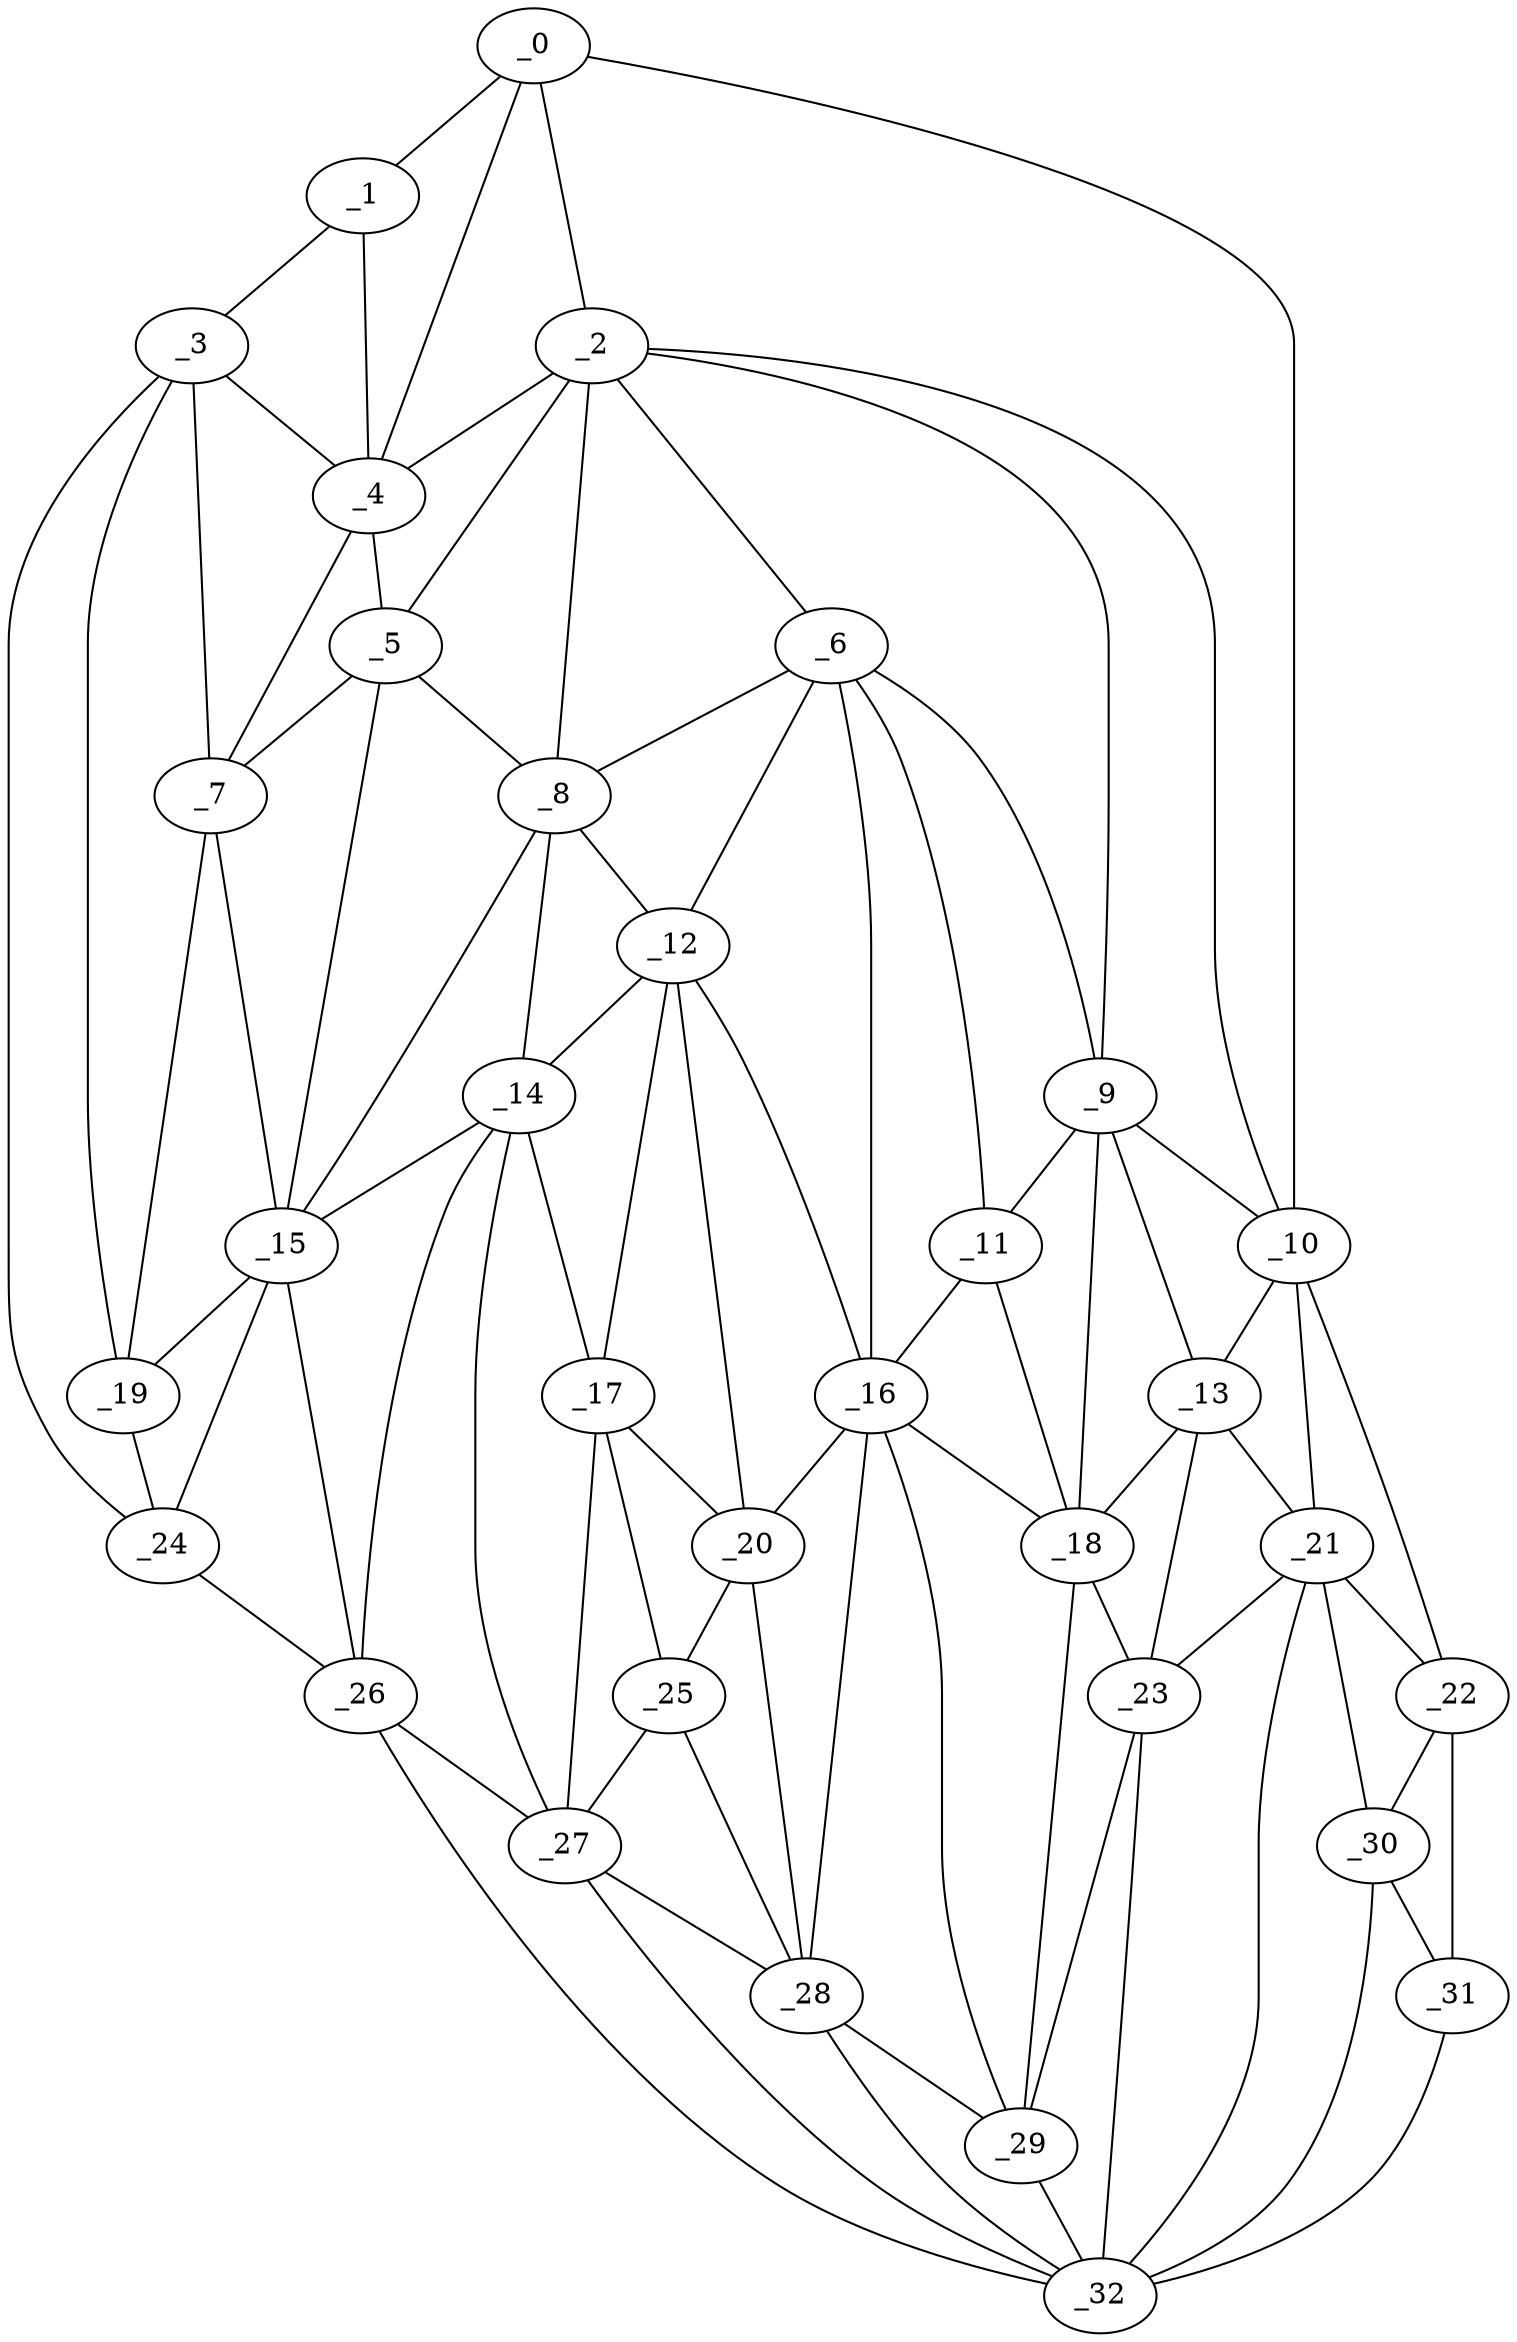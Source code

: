 graph "obj7__315.gxl" {
	_0	 [x=37,
		y=9];
	_1	 [x=47,
		y=5];
	_0 -- _1	 [valence=1];
	_2	 [x=51,
		y=29];
	_0 -- _2	 [valence=1];
	_4	 [x=57,
		y=19];
	_0 -- _4	 [valence=2];
	_10	 [x=72,
		y=102];
	_0 -- _10	 [valence=1];
	_3	 [x=52,
		y=3];
	_1 -- _3	 [valence=1];
	_1 -- _4	 [valence=2];
	_2 -- _4	 [valence=1];
	_5	 [x=66,
		y=23];
	_2 -- _5	 [valence=2];
	_6	 [x=66,
		y=55];
	_2 -- _6	 [valence=2];
	_8	 [x=68,
		y=28];
	_2 -- _8	 [valence=2];
	_9	 [x=70,
		y=73];
	_2 -- _9	 [valence=1];
	_2 -- _10	 [valence=2];
	_3 -- _4	 [valence=2];
	_7	 [x=68,
		y=11];
	_3 -- _7	 [valence=2];
	_19	 [x=86,
		y=12];
	_3 -- _19	 [valence=2];
	_24	 [x=94,
		y=14];
	_3 -- _24	 [valence=1];
	_4 -- _5	 [valence=2];
	_4 -- _7	 [valence=1];
	_5 -- _7	 [valence=2];
	_5 -- _8	 [valence=2];
	_15	 [x=80,
		y=19];
	_5 -- _15	 [valence=1];
	_6 -- _8	 [valence=2];
	_6 -- _9	 [valence=1];
	_11	 [x=73,
		y=67];
	_6 -- _11	 [valence=1];
	_12	 [x=76,
		y=51];
	_6 -- _12	 [valence=1];
	_16	 [x=80,
		y=62];
	_6 -- _16	 [valence=1];
	_7 -- _15	 [valence=2];
	_7 -- _19	 [valence=2];
	_8 -- _12	 [valence=2];
	_14	 [x=77,
		y=30];
	_8 -- _14	 [valence=2];
	_8 -- _15	 [valence=2];
	_9 -- _10	 [valence=2];
	_9 -- _11	 [valence=2];
	_13	 [x=76,
		y=98];
	_9 -- _13	 [valence=2];
	_18	 [x=81,
		y=81];
	_9 -- _18	 [valence=2];
	_10 -- _13	 [valence=1];
	_21	 [x=89,
		y=99];
	_10 -- _21	 [valence=2];
	_22	 [x=90,
		y=120];
	_10 -- _22	 [valence=1];
	_11 -- _16	 [valence=2];
	_11 -- _18	 [valence=1];
	_12 -- _14	 [valence=2];
	_12 -- _16	 [valence=2];
	_17	 [x=81,
		y=46];
	_12 -- _17	 [valence=2];
	_20	 [x=88,
		y=51];
	_12 -- _20	 [valence=1];
	_13 -- _18	 [valence=2];
	_13 -- _21	 [valence=2];
	_23	 [x=91,
		y=88];
	_13 -- _23	 [valence=2];
	_14 -- _15	 [valence=1];
	_14 -- _17	 [valence=1];
	_26	 [x=97,
		y=24];
	_14 -- _26	 [valence=2];
	_27	 [x=97,
		y=37];
	_14 -- _27	 [valence=2];
	_15 -- _19	 [valence=2];
	_15 -- _24	 [valence=1];
	_15 -- _26	 [valence=2];
	_16 -- _18	 [valence=1];
	_16 -- _20	 [valence=2];
	_28	 [x=97,
		y=55];
	_16 -- _28	 [valence=1];
	_29	 [x=97,
		y=78];
	_16 -- _29	 [valence=2];
	_17 -- _20	 [valence=2];
	_25	 [x=96,
		y=48];
	_17 -- _25	 [valence=2];
	_17 -- _27	 [valence=2];
	_18 -- _23	 [valence=1];
	_18 -- _29	 [valence=1];
	_19 -- _24	 [valence=2];
	_20 -- _25	 [valence=2];
	_20 -- _28	 [valence=2];
	_21 -- _22	 [valence=2];
	_21 -- _23	 [valence=1];
	_30	 [x=97,
		y=104];
	_21 -- _30	 [valence=2];
	_32	 [x=98,
		y=96];
	_21 -- _32	 [valence=1];
	_22 -- _30	 [valence=1];
	_31	 [x=97,
		y=117];
	_22 -- _31	 [valence=1];
	_23 -- _29	 [valence=2];
	_23 -- _32	 [valence=1];
	_24 -- _26	 [valence=1];
	_25 -- _27	 [valence=1];
	_25 -- _28	 [valence=1];
	_26 -- _27	 [valence=1];
	_26 -- _32	 [valence=1];
	_27 -- _28	 [valence=2];
	_27 -- _32	 [valence=2];
	_28 -- _29	 [valence=2];
	_28 -- _32	 [valence=2];
	_29 -- _32	 [valence=2];
	_30 -- _31	 [valence=2];
	_30 -- _32	 [valence=1];
	_31 -- _32	 [valence=1];
}
